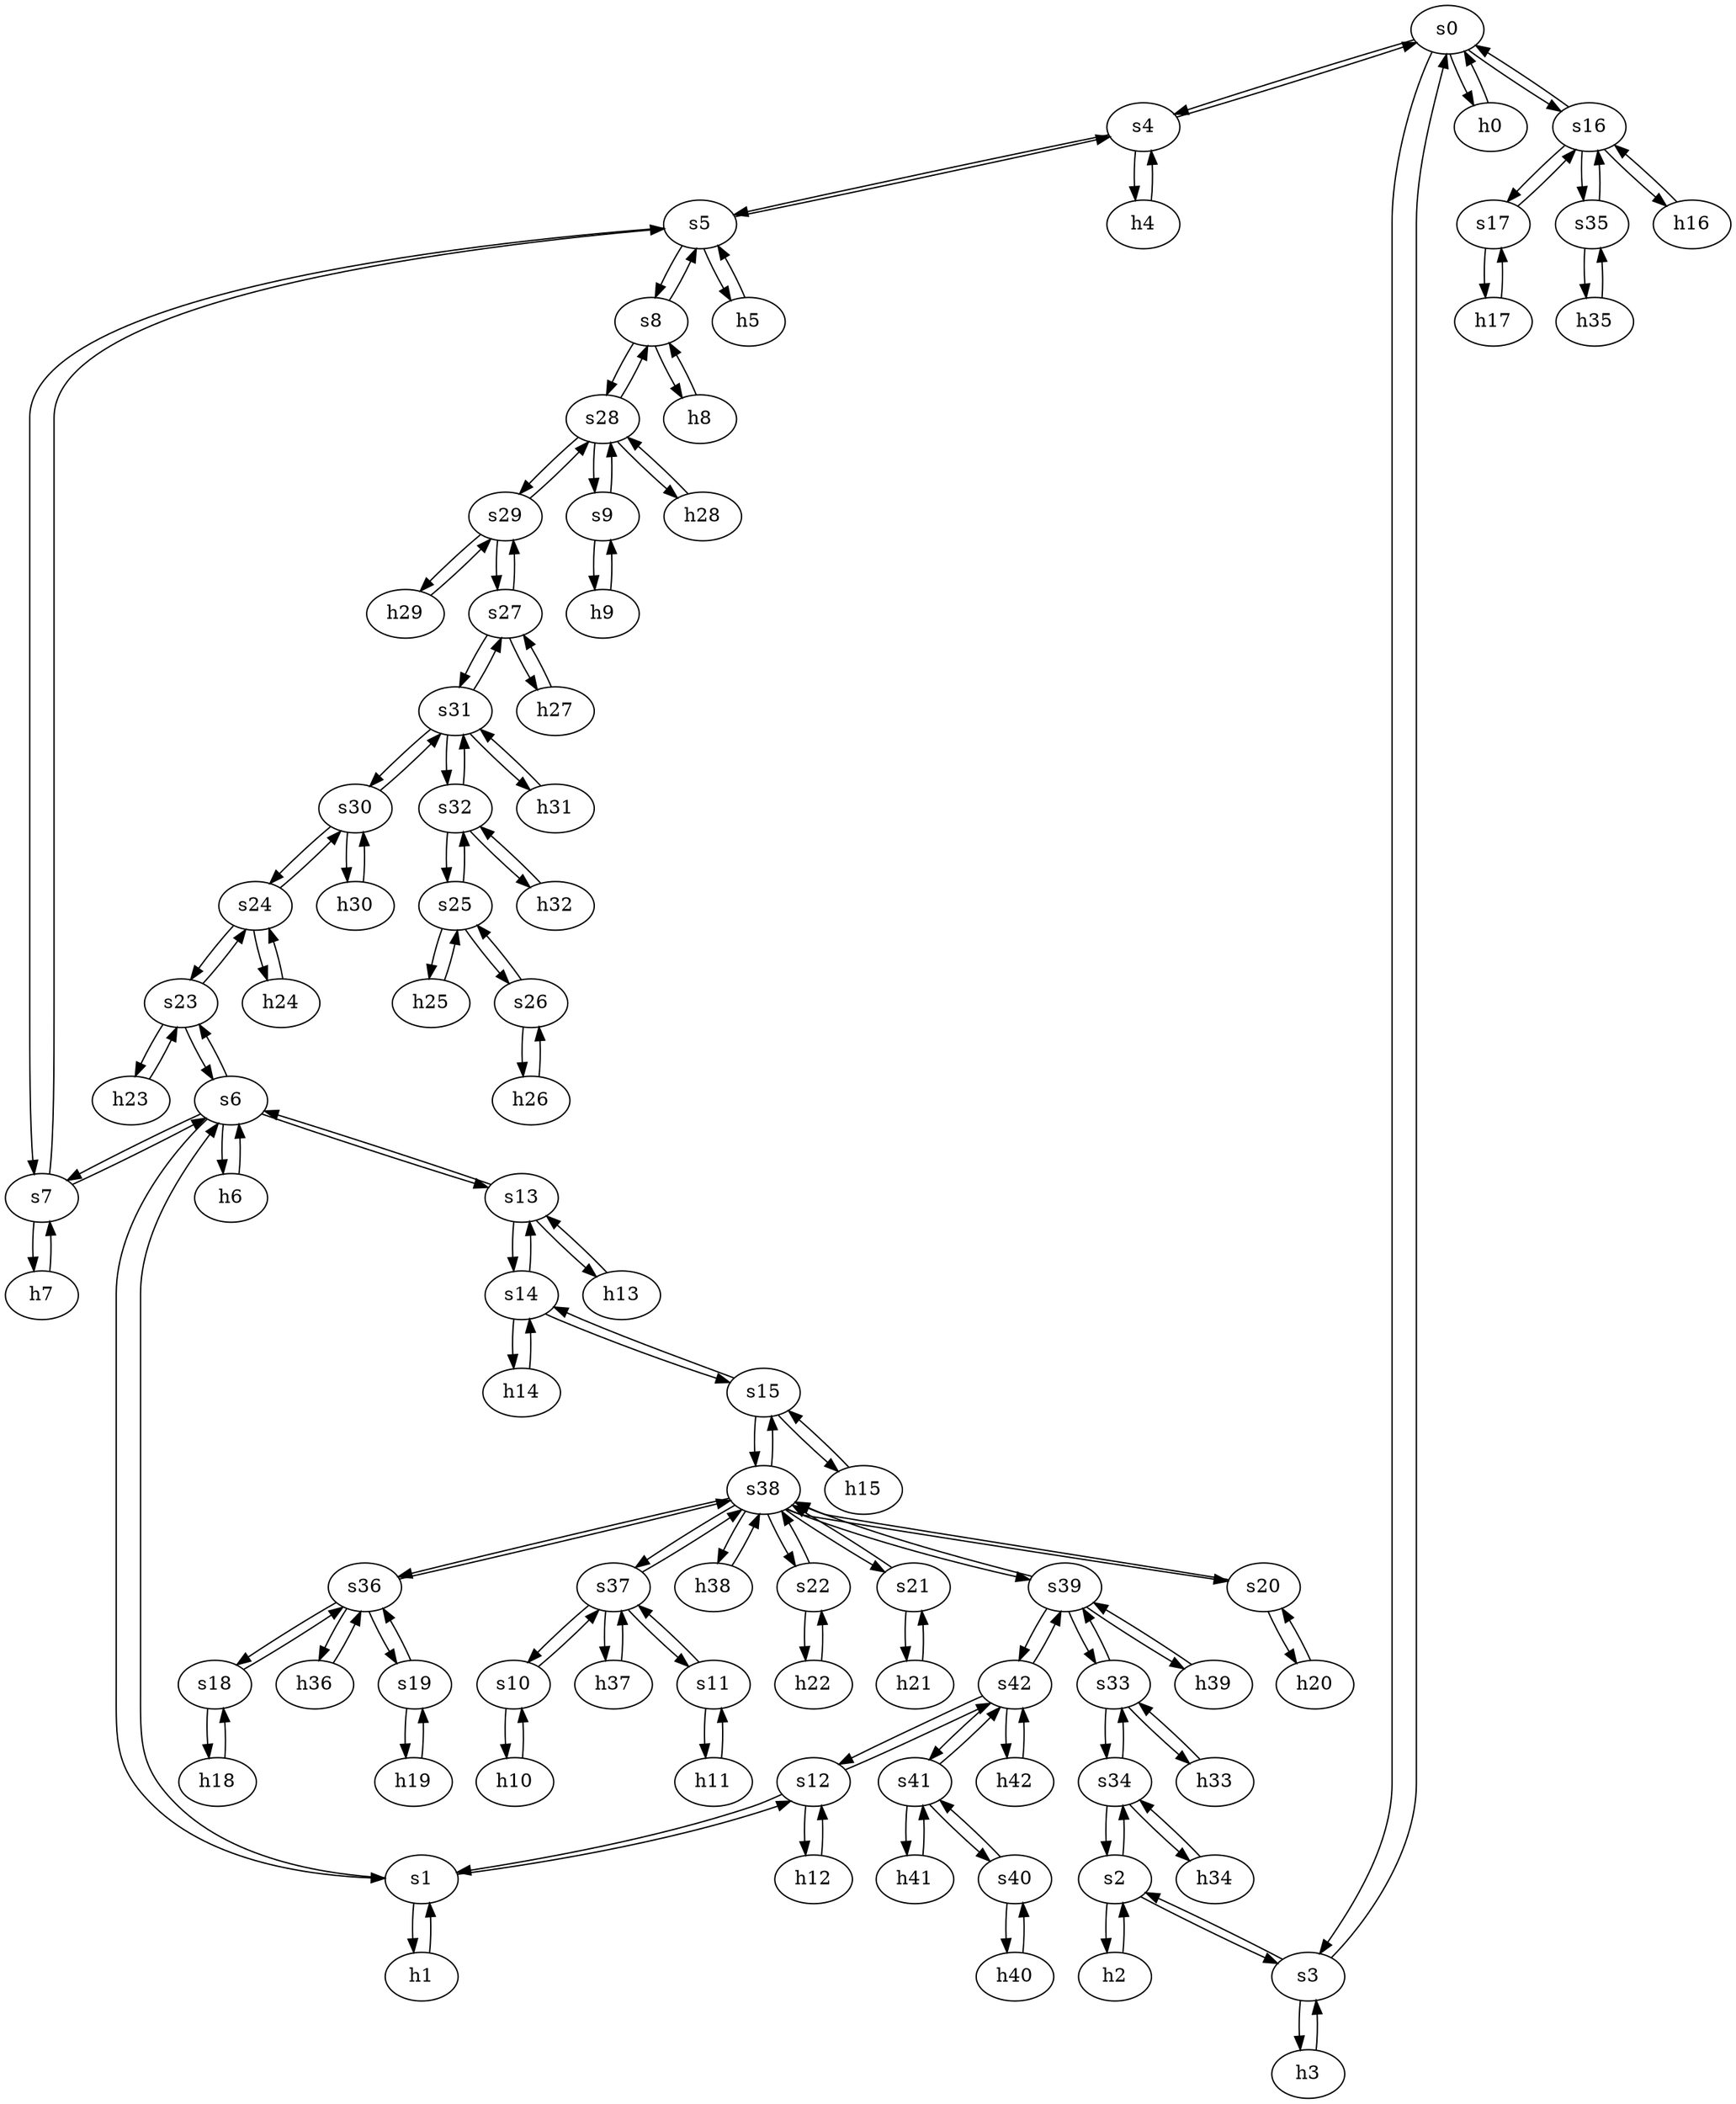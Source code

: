 strict digraph SANET {
	s0	 [id=0,
		type=switch];
	s4	 [id=4,
		type=switch];
	s0 -> s4	 [capacity="1Gbps",
		cost=1,
		dst_port=2,
		src_port=4];
	h0	 [ip="111.0.0.0",
		mac="00:00:00:00:0:0",
		type=host];
	s0 -> h0	 [capacity="1Gbps",
		cost=1,
		dst_port=1,
		src_port=1];
	s3	 [id=3,
		type=switch];
	s0 -> s3	 [capacity="1Gbps",
		cost=1,
		dst_port=2,
		src_port=3];
	s16	 [id=16,
		type=switch];
	s0 -> s16	 [capacity="1Gbps",
		cost=1,
		dst_port=2,
		src_port=2];
	s7	 [id=7,
		type=switch];
	h7	 [ip="111.0.7.7",
		mac="00:00:00:00:7:7",
		type=host];
	s7 -> h7	 [capacity="1Gbps",
		cost=1,
		dst_port=1,
		src_port=1];
	s5	 [id=5,
		type=switch];
	s7 -> s5	 [capacity="1Gbps",
		cost=1,
		dst_port=4,
		src_port=2];
	s6	 [id=6,
		type=switch];
	s7 -> s6	 [capacity="1Gbps",
		cost=1,
		dst_port=5,
		src_port=3];
	h20	 [ip="111.0.20.20",
		mac="00:00:00:00:20:20",
		type=host];
	s20	 [id=20,
		type=switch];
	h20 -> s20	 [capacity="1Gbps",
		cost=1,
		dst_port=1,
		src_port=1];
	s5 -> s4	 [capacity="1Gbps",
		cost=1,
		dst_port=3,
		src_port=2];
	h5	 [ip="111.0.5.5",
		mac="00:00:00:00:5:5",
		type=host];
	s5 -> h5	 [capacity="1Gbps",
		cost=1,
		dst_port=1,
		src_port=1];
	s5 -> s7	 [capacity="1Gbps",
		cost=1,
		dst_port=2,
		src_port=4];
	s8	 [id=8,
		type=switch];
	s5 -> s8	 [capacity="1Gbps",
		cost=1,
		dst_port=2,
		src_port=3];
	h41	 [ip="111.0.41.41",
		mac="00:00:00:00:41:41",
		type=host];
	s41	 [id=41,
		type=switch];
	h41 -> s41	 [capacity="1Gbps",
		cost=1,
		dst_port=1,
		src_port=1];
	h40	 [ip="111.0.40.40",
		mac="00:00:00:00:40:40",
		type=host];
	s40	 [id=40,
		type=switch];
	h40 -> s40	 [capacity="1Gbps",
		cost=1,
		dst_port=1,
		src_port=1];
	s4 -> s0	 [capacity="1Gbps",
		cost=1,
		dst_port=4,
		src_port=2];
	h4	 [ip="111.0.4.4",
		mac="00:00:00:00:4:4",
		type=host];
	s4 -> h4	 [capacity="1Gbps",
		cost=1,
		dst_port=1,
		src_port=1];
	s4 -> s5	 [capacity="1Gbps",
		cost=1,
		dst_port=2,
		src_port=3];
	h24	 [ip="111.0.24.24",
		mac="00:00:00:00:24:24",
		type=host];
	s24	 [id=24,
		type=switch];
	h24 -> s24	 [capacity="1Gbps",
		cost=1,
		dst_port=1,
		src_port=1];
	s40 -> s41	 [capacity="1Gbps",
		cost=1,
		dst_port=2,
		src_port=2];
	s40 -> h40	 [capacity="1Gbps",
		cost=1,
		dst_port=1,
		src_port=1];
	s41 -> h41	 [capacity="1Gbps",
		cost=1,
		dst_port=1,
		src_port=1];
	s42	 [id=42,
		type=switch];
	s41 -> s42	 [capacity="1Gbps",
		cost=1,
		dst_port=4,
		src_port=3];
	s41 -> s40	 [capacity="1Gbps",
		cost=1,
		dst_port=2,
		src_port=2];
	s42 -> s41	 [capacity="1Gbps",
		cost=1,
		dst_port=3,
		src_port=4];
	h42	 [ip="111.0.42.42",
		mac="00:00:00:00:42:42",
		type=host];
	s42 -> h42	 [capacity="1Gbps",
		cost=1,
		dst_port=1,
		src_port=1];
	s12	 [id=12,
		type=switch];
	s42 -> s12	 [capacity="1Gbps",
		cost=1,
		dst_port=3,
		src_port=2];
	s39	 [id=39,
		type=switch];
	s42 -> s39	 [capacity="1Gbps",
		cost=1,
		dst_port=4,
		src_port=3];
	h42 -> s42	 [capacity="1Gbps",
		cost=1,
		dst_port=1,
		src_port=1];
	s19	 [id=19,
		type=switch];
	h19	 [ip="111.0.19.19",
		mac="00:00:00:00:19:19",
		type=host];
	s19 -> h19	 [capacity="1Gbps",
		cost=1,
		dst_port=1,
		src_port=1];
	s36	 [id=36,
		type=switch];
	s19 -> s36	 [capacity="1Gbps",
		cost=1,
		dst_port=3,
		src_port=2];
	s18	 [id=18,
		type=switch];
	h18	 [ip="111.0.18.18",
		mac="00:00:00:00:18:18",
		type=host];
	s18 -> h18	 [capacity="1Gbps",
		cost=1,
		dst_port=1,
		src_port=1];
	s18 -> s36	 [capacity="1Gbps",
		cost=1,
		dst_port=2,
		src_port=2];
	s13	 [id=13,
		type=switch];
	s14	 [id=14,
		type=switch];
	s13 -> s14	 [capacity="1Gbps",
		cost=1,
		dst_port=2,
		src_port=3];
	h13	 [ip="111.0.13.13",
		mac="00:00:00:00:13:13",
		type=host];
	s13 -> h13	 [capacity="1Gbps",
		cost=1,
		dst_port=1,
		src_port=1];
	s13 -> s6	 [capacity="1Gbps",
		cost=1,
		dst_port=4,
		src_port=2];
	s12 -> s42	 [capacity="1Gbps",
		cost=1,
		dst_port=2,
		src_port=3];
	s1	 [id=1,
		type=switch];
	s12 -> s1	 [capacity="1Gbps",
		cost=1,
		dst_port=2,
		src_port=2];
	h12	 [ip="111.0.12.12",
		mac="00:00:00:00:12:12",
		type=host];
	s12 -> h12	 [capacity="1Gbps",
		cost=1,
		dst_port=1,
		src_port=1];
	s11	 [id=11,
		type=switch];
	s37	 [id=37,
		type=switch];
	s11 -> s37	 [capacity="1Gbps",
		cost=1,
		dst_port=3,
		src_port=2];
	h11	 [ip="111.0.11.11",
		mac="00:00:00:00:11:11",
		type=host];
	s11 -> h11	 [capacity="1Gbps",
		cost=1,
		dst_port=1,
		src_port=1];
	s10	 [id=10,
		type=switch];
	s10 -> s37	 [capacity="1Gbps",
		cost=1,
		dst_port=2,
		src_port=2];
	h10	 [ip="111.0.10.10",
		mac="00:00:00:00:10:10",
		type=host];
	s10 -> h10	 [capacity="1Gbps",
		cost=1,
		dst_port=1,
		src_port=1];
	s17	 [id=17,
		type=switch];
	s17 -> s16	 [capacity="1Gbps",
		cost=1,
		dst_port=3,
		src_port=2];
	h17	 [ip="111.0.17.17",
		mac="00:00:00:00:17:17",
		type=host];
	s17 -> h17	 [capacity="1Gbps",
		cost=1,
		dst_port=1,
		src_port=1];
	s16 -> s0	 [capacity="1Gbps",
		cost=1,
		dst_port=2,
		src_port=2];
	s35	 [id=35,
		type=switch];
	s16 -> s35	 [capacity="1Gbps",
		cost=1,
		dst_port=2,
		src_port=4];
	s16 -> s17	 [capacity="1Gbps",
		cost=1,
		dst_port=2,
		src_port=3];
	h16	 [ip="111.0.16.16",
		mac="00:00:00:00:16:16",
		type=host];
	s16 -> h16	 [capacity="1Gbps",
		cost=1,
		dst_port=1,
		src_port=1];
	s15	 [id=15,
		type=switch];
	s38	 [id=38,
		type=switch];
	s15 -> s38	 [capacity="1Gbps",
		cost=1,
		dst_port=2,
		src_port=3];
	s15 -> s14	 [capacity="1Gbps",
		cost=1,
		dst_port=3,
		src_port=2];
	h15	 [ip="111.0.15.15",
		mac="00:00:00:00:15:15",
		type=host];
	s15 -> h15	 [capacity="1Gbps",
		cost=1,
		dst_port=1,
		src_port=1];
	s14 -> s13	 [capacity="1Gbps",
		cost=1,
		dst_port=3,
		src_port=2];
	s14 -> s15	 [capacity="1Gbps",
		cost=1,
		dst_port=2,
		src_port=3];
	h14	 [ip="111.0.14.14",
		mac="00:00:00:00:14:14",
		type=host];
	s14 -> h14	 [capacity="1Gbps",
		cost=1,
		dst_port=1,
		src_port=1];
	h8	 [ip="111.0.8.8",
		mac="00:00:00:00:8:8",
		type=host];
	h8 -> s8	 [capacity="1Gbps",
		cost=1,
		dst_port=1,
		src_port=1];
	h9	 [ip="111.0.9.9",
		mac="00:00:00:00:9:9",
		type=host];
	s9	 [id=9,
		type=switch];
	h9 -> s9	 [capacity="1Gbps",
		cost=1,
		dst_port=1,
		src_port=1];
	h2	 [ip="111.0.2.2",
		mac="00:00:00:00:2:2",
		type=host];
	s2	 [id=2,
		type=switch];
	h2 -> s2	 [capacity="1Gbps",
		cost=1,
		dst_port=1,
		src_port=1];
	h3	 [ip="111.0.3.3",
		mac="00:00:00:00:3:3",
		type=host];
	h3 -> s3	 [capacity="1Gbps",
		cost=1,
		dst_port=1,
		src_port=1];
	h0 -> s0	 [capacity="1Gbps",
		cost=1,
		dst_port=1,
		src_port=1];
	h1	 [ip="111.0.1.1",
		mac="00:00:00:00:1:1",
		type=host];
	h1 -> s1	 [capacity="1Gbps",
		cost=1,
		dst_port=1,
		src_port=1];
	h6	 [ip="111.0.6.6",
		mac="00:00:00:00:6:6",
		type=host];
	h6 -> s6	 [capacity="1Gbps",
		cost=1,
		dst_port=1,
		src_port=1];
	h7 -> s7	 [capacity="1Gbps",
		cost=1,
		dst_port=1,
		src_port=1];
	h4 -> s4	 [capacity="1Gbps",
		cost=1,
		dst_port=1,
		src_port=1];
	h5 -> s5	 [capacity="1Gbps",
		cost=1,
		dst_port=1,
		src_port=1];
	s39 -> s42	 [capacity="1Gbps",
		cost=1,
		dst_port=3,
		src_port=4];
	h39	 [ip="111.0.39.39",
		mac="00:00:00:00:39:39",
		type=host];
	s39 -> h39	 [capacity="1Gbps",
		cost=1,
		dst_port=1,
		src_port=1];
	s39 -> s38	 [capacity="1Gbps",
		cost=1,
		dst_port=8,
		src_port=3];
	s33	 [id=33,
		type=switch];
	s39 -> s33	 [capacity="1Gbps",
		cost=1,
		dst_port=3,
		src_port=2];
	s38 -> s37	 [capacity="1Gbps",
		cost=1,
		dst_port=4,
		src_port=7];
	h38	 [ip="111.0.38.38",
		mac="00:00:00:00:38:38",
		type=host];
	s38 -> h38	 [capacity="1Gbps",
		cost=1,
		dst_port=1,
		src_port=1];
	s38 -> s39	 [capacity="1Gbps",
		cost=1,
		dst_port=3,
		src_port=8];
	s38 -> s15	 [capacity="1Gbps",
		cost=1,
		dst_port=3,
		src_port=2];
	s22	 [id=22,
		type=switch];
	s38 -> s22	 [capacity="1Gbps",
		cost=1,
		dst_port=2,
		src_port=5];
	s38 -> s20	 [capacity="1Gbps",
		cost=1,
		dst_port=2,
		src_port=3];
	s38 -> s36	 [capacity="1Gbps",
		cost=1,
		dst_port=4,
		src_port=6];
	s21	 [id=21,
		type=switch];
	s38 -> s21	 [capacity="1Gbps",
		cost=1,
		dst_port=2,
		src_port=4];
	s35 -> s16	 [capacity="1Gbps",
		cost=1,
		dst_port=4,
		src_port=2];
	h35	 [ip="111.0.35.35",
		mac="00:00:00:00:35:35",
		type=host];
	s35 -> h35	 [capacity="1Gbps",
		cost=1,
		dst_port=1,
		src_port=1];
	s34	 [id=34,
		type=switch];
	s34 -> s2	 [capacity="1Gbps",
		cost=1,
		dst_port=2,
		src_port=2];
	s34 -> s33	 [capacity="1Gbps",
		cost=1,
		dst_port=2,
		src_port=3];
	h34	 [ip="111.0.34.34",
		mac="00:00:00:00:34:34",
		type=host];
	s34 -> h34	 [capacity="1Gbps",
		cost=1,
		dst_port=1,
		src_port=1];
	s37 -> s11	 [capacity="1Gbps",
		cost=1,
		dst_port=2,
		src_port=3];
	s37 -> s38	 [capacity="1Gbps",
		cost=1,
		dst_port=7,
		src_port=4];
	h37	 [ip="111.0.37.37",
		mac="00:00:00:00:37:37",
		type=host];
	s37 -> h37	 [capacity="1Gbps",
		cost=1,
		dst_port=1,
		src_port=1];
	s37 -> s10	 [capacity="1Gbps",
		cost=1,
		dst_port=2,
		src_port=2];
	s36 -> s18	 [capacity="1Gbps",
		cost=1,
		dst_port=2,
		src_port=2];
	s36 -> s38	 [capacity="1Gbps",
		cost=1,
		dst_port=6,
		src_port=4];
	s36 -> s19	 [capacity="1Gbps",
		cost=1,
		dst_port=2,
		src_port=3];
	h36	 [ip="111.0.36.36",
		mac="00:00:00:00:36:36",
		type=host];
	s36 -> h36	 [capacity="1Gbps",
		cost=1,
		dst_port=1,
		src_port=1];
	s31	 [id=31,
		type=switch];
	s32	 [id=32,
		type=switch];
	s31 -> s32	 [capacity="1Gbps",
		cost=1,
		dst_port=3,
		src_port=4];
	s30	 [id=30,
		type=switch];
	s31 -> s30	 [capacity="1Gbps",
		cost=1,
		dst_port=3,
		src_port=3];
	h31	 [ip="111.0.31.31",
		mac="00:00:00:00:31:31",
		type=host];
	s31 -> h31	 [capacity="1Gbps",
		cost=1,
		dst_port=1,
		src_port=1];
	s27	 [id=27,
		type=switch];
	s31 -> s27	 [capacity="1Gbps",
		cost=1,
		dst_port=3,
		src_port=2];
	s30 -> s31	 [capacity="1Gbps",
		cost=1,
		dst_port=3,
		src_port=3];
	h30	 [ip="111.0.30.30",
		mac="00:00:00:00:30:30",
		type=host];
	s30 -> h30	 [capacity="1Gbps",
		cost=1,
		dst_port=1,
		src_port=1];
	s30 -> s24	 [capacity="1Gbps",
		cost=1,
		dst_port=3,
		src_port=2];
	s33 -> s39	 [capacity="1Gbps",
		cost=1,
		dst_port=2,
		src_port=3];
	s33 -> s34	 [capacity="1Gbps",
		cost=1,
		dst_port=3,
		src_port=2];
	h33	 [ip="111.0.33.33",
		mac="00:00:00:00:33:33",
		type=host];
	s33 -> h33	 [capacity="1Gbps",
		cost=1,
		dst_port=1,
		src_port=1];
	s32 -> s31	 [capacity="1Gbps",
		cost=1,
		dst_port=4,
		src_port=3];
	h32	 [ip="111.0.32.32",
		mac="00:00:00:00:32:32",
		type=host];
	s32 -> h32	 [capacity="1Gbps",
		cost=1,
		dst_port=1,
		src_port=1];
	s25	 [id=25,
		type=switch];
	s32 -> s25	 [capacity="1Gbps",
		cost=1,
		dst_port=2,
		src_port=2];
	h18 -> s18	 [capacity="1Gbps",
		cost=1,
		dst_port=1,
		src_port=1];
	h19 -> s19	 [capacity="1Gbps",
		cost=1,
		dst_port=1,
		src_port=1];
	h10 -> s10	 [capacity="1Gbps",
		cost=1,
		dst_port=1,
		src_port=1];
	h11 -> s11	 [capacity="1Gbps",
		cost=1,
		dst_port=1,
		src_port=1];
	h12 -> s12	 [capacity="1Gbps",
		cost=1,
		dst_port=1,
		src_port=1];
	h13 -> s13	 [capacity="1Gbps",
		cost=1,
		dst_port=1,
		src_port=1];
	h14 -> s14	 [capacity="1Gbps",
		cost=1,
		dst_port=1,
		src_port=1];
	h15 -> s15	 [capacity="1Gbps",
		cost=1,
		dst_port=1,
		src_port=1];
	h16 -> s16	 [capacity="1Gbps",
		cost=1,
		dst_port=1,
		src_port=1];
	h17 -> s17	 [capacity="1Gbps",
		cost=1,
		dst_port=1,
		src_port=1];
	s9 -> h9	 [capacity="1Gbps",
		cost=1,
		dst_port=1,
		src_port=1];
	s28	 [id=28,
		type=switch];
	s9 -> s28	 [capacity="1Gbps",
		cost=1,
		dst_port=3,
		src_port=2];
	s8 -> s5	 [capacity="1Gbps",
		cost=1,
		dst_port=3,
		src_port=2];
	s8 -> h8	 [capacity="1Gbps",
		cost=1,
		dst_port=1,
		src_port=1];
	s8 -> s28	 [capacity="1Gbps",
		cost=1,
		dst_port=2,
		src_port=3];
	h29	 [ip="111.0.29.29",
		mac="00:00:00:00:29:29",
		type=host];
	s29	 [id=29,
		type=switch];
	h29 -> s29	 [capacity="1Gbps",
		cost=1,
		dst_port=1,
		src_port=1];
	h28	 [ip="111.0.28.28",
		mac="00:00:00:00:28:28",
		type=host];
	h28 -> s28	 [capacity="1Gbps",
		cost=1,
		dst_port=1,
		src_port=1];
	s23	 [id=23,
		type=switch];
	s23 -> s24	 [capacity="1Gbps",
		cost=1,
		dst_port=2,
		src_port=3];
	s23 -> s6	 [capacity="1Gbps",
		cost=1,
		dst_port=3,
		src_port=2];
	h23	 [ip="111.0.23.23",
		mac="00:00:00:00:23:23",
		type=host];
	s23 -> h23	 [capacity="1Gbps",
		cost=1,
		dst_port=1,
		src_port=1];
	s3 -> s0	 [capacity="1Gbps",
		cost=1,
		dst_port=3,
		src_port=2];
	s3 -> s2	 [capacity="1Gbps",
		cost=1,
		dst_port=3,
		src_port=3];
	s3 -> h3	 [capacity="1Gbps",
		cost=1,
		dst_port=1,
		src_port=1];
	s2 -> s34	 [capacity="1Gbps",
		cost=1,
		dst_port=2,
		src_port=2];
	s2 -> s3	 [capacity="1Gbps",
		cost=1,
		dst_port=3,
		src_port=3];
	s2 -> h2	 [capacity="1Gbps",
		cost=1,
		dst_port=1,
		src_port=1];
	s1 -> s12	 [capacity="1Gbps",
		cost=1,
		dst_port=2,
		src_port=2];
	s1 -> h1	 [capacity="1Gbps",
		cost=1,
		dst_port=1,
		src_port=1];
	s1 -> s6	 [capacity="1Gbps",
		cost=1,
		dst_port=2,
		src_port=3];
	h26	 [ip="111.0.26.26",
		mac="00:00:00:00:26:26",
		type=host];
	s26	 [id=26,
		type=switch];
	h26 -> s26	 [capacity="1Gbps",
		cost=1,
		dst_port=1,
		src_port=1];
	h21	 [ip="111.0.21.21",
		mac="00:00:00:00:21:21",
		type=host];
	h21 -> s21	 [capacity="1Gbps",
		cost=1,
		dst_port=1,
		src_port=1];
	s6 -> s7	 [capacity="1Gbps",
		cost=1,
		dst_port=3,
		src_port=5];
	s6 -> s13	 [capacity="1Gbps",
		cost=1,
		dst_port=2,
		src_port=4];
	s6 -> s1	 [capacity="1Gbps",
		cost=1,
		dst_port=3,
		src_port=2];
	s6 -> h6	 [capacity="1Gbps",
		cost=1,
		dst_port=1,
		src_port=1];
	s6 -> s23	 [capacity="1Gbps",
		cost=1,
		dst_port=2,
		src_port=3];
	h23 -> s23	 [capacity="1Gbps",
		cost=1,
		dst_port=1,
		src_port=1];
	h22	 [ip="111.0.22.22",
		mac="00:00:00:00:22:22",
		type=host];
	h22 -> s22	 [capacity="1Gbps",
		cost=1,
		dst_port=1,
		src_port=1];
	h32 -> s32	 [capacity="1Gbps",
		cost=1,
		dst_port=1,
		src_port=1];
	h33 -> s33	 [capacity="1Gbps",
		cost=1,
		dst_port=1,
		src_port=1];
	h30 -> s30	 [capacity="1Gbps",
		cost=1,
		dst_port=1,
		src_port=1];
	h31 -> s31	 [capacity="1Gbps",
		cost=1,
		dst_port=1,
		src_port=1];
	h36 -> s36	 [capacity="1Gbps",
		cost=1,
		dst_port=1,
		src_port=1];
	h37 -> s37	 [capacity="1Gbps",
		cost=1,
		dst_port=1,
		src_port=1];
	h34 -> s34	 [capacity="1Gbps",
		cost=1,
		dst_port=1,
		src_port=1];
	h35 -> s35	 [capacity="1Gbps",
		cost=1,
		dst_port=1,
		src_port=1];
	h38 -> s38	 [capacity="1Gbps",
		cost=1,
		dst_port=1,
		src_port=1];
	h39 -> s39	 [capacity="1Gbps",
		cost=1,
		dst_port=1,
		src_port=1];
	s22 -> s38	 [capacity="1Gbps",
		cost=1,
		dst_port=5,
		src_port=2];
	s22 -> h22	 [capacity="1Gbps",
		cost=1,
		dst_port=1,
		src_port=1];
	h25	 [ip="111.0.25.25",
		mac="00:00:00:00:25:25",
		type=host];
	h25 -> s25	 [capacity="1Gbps",
		cost=1,
		dst_port=1,
		src_port=1];
	s20 -> h20	 [capacity="1Gbps",
		cost=1,
		dst_port=1,
		src_port=1];
	s20 -> s38	 [capacity="1Gbps",
		cost=1,
		dst_port=3,
		src_port=2];
	s21 -> s38	 [capacity="1Gbps",
		cost=1,
		dst_port=4,
		src_port=2];
	s21 -> h21	 [capacity="1Gbps",
		cost=1,
		dst_port=1,
		src_port=1];
	s26 -> h26	 [capacity="1Gbps",
		cost=1,
		dst_port=1,
		src_port=1];
	s26 -> s25	 [capacity="1Gbps",
		cost=1,
		dst_port=3,
		src_port=2];
	s27 -> s31	 [capacity="1Gbps",
		cost=1,
		dst_port=2,
		src_port=3];
	s27 -> s29	 [capacity="1Gbps",
		cost=1,
		dst_port=2,
		src_port=2];
	h27	 [ip="111.0.27.27",
		mac="00:00:00:00:27:27",
		type=host];
	s27 -> h27	 [capacity="1Gbps",
		cost=1,
		dst_port=1,
		src_port=1];
	s24 -> s30	 [capacity="1Gbps",
		cost=1,
		dst_port=2,
		src_port=3];
	s24 -> h24	 [capacity="1Gbps",
		cost=1,
		dst_port=1,
		src_port=1];
	s24 -> s23	 [capacity="1Gbps",
		cost=1,
		dst_port=3,
		src_port=2];
	s25 -> s32	 [capacity="1Gbps",
		cost=1,
		dst_port=2,
		src_port=2];
	s25 -> h25	 [capacity="1Gbps",
		cost=1,
		dst_port=1,
		src_port=1];
	s25 -> s26	 [capacity="1Gbps",
		cost=1,
		dst_port=2,
		src_port=3];
	s28 -> s8	 [capacity="1Gbps",
		cost=1,
		dst_port=3,
		src_port=2];
	s28 -> s9	 [capacity="1Gbps",
		cost=1,
		dst_port=2,
		src_port=3];
	s28 -> s29	 [capacity="1Gbps",
		cost=1,
		dst_port=3,
		src_port=4];
	s28 -> h28	 [capacity="1Gbps",
		cost=1,
		dst_port=1,
		src_port=1];
	s29 -> h29	 [capacity="1Gbps",
		cost=1,
		dst_port=1,
		src_port=1];
	s29 -> s27	 [capacity="1Gbps",
		cost=1,
		dst_port=2,
		src_port=2];
	s29 -> s28	 [capacity="1Gbps",
		cost=1,
		dst_port=4,
		src_port=3];
	h27 -> s27	 [capacity="1Gbps",
		cost=1,
		dst_port=1,
		src_port=1];
}
